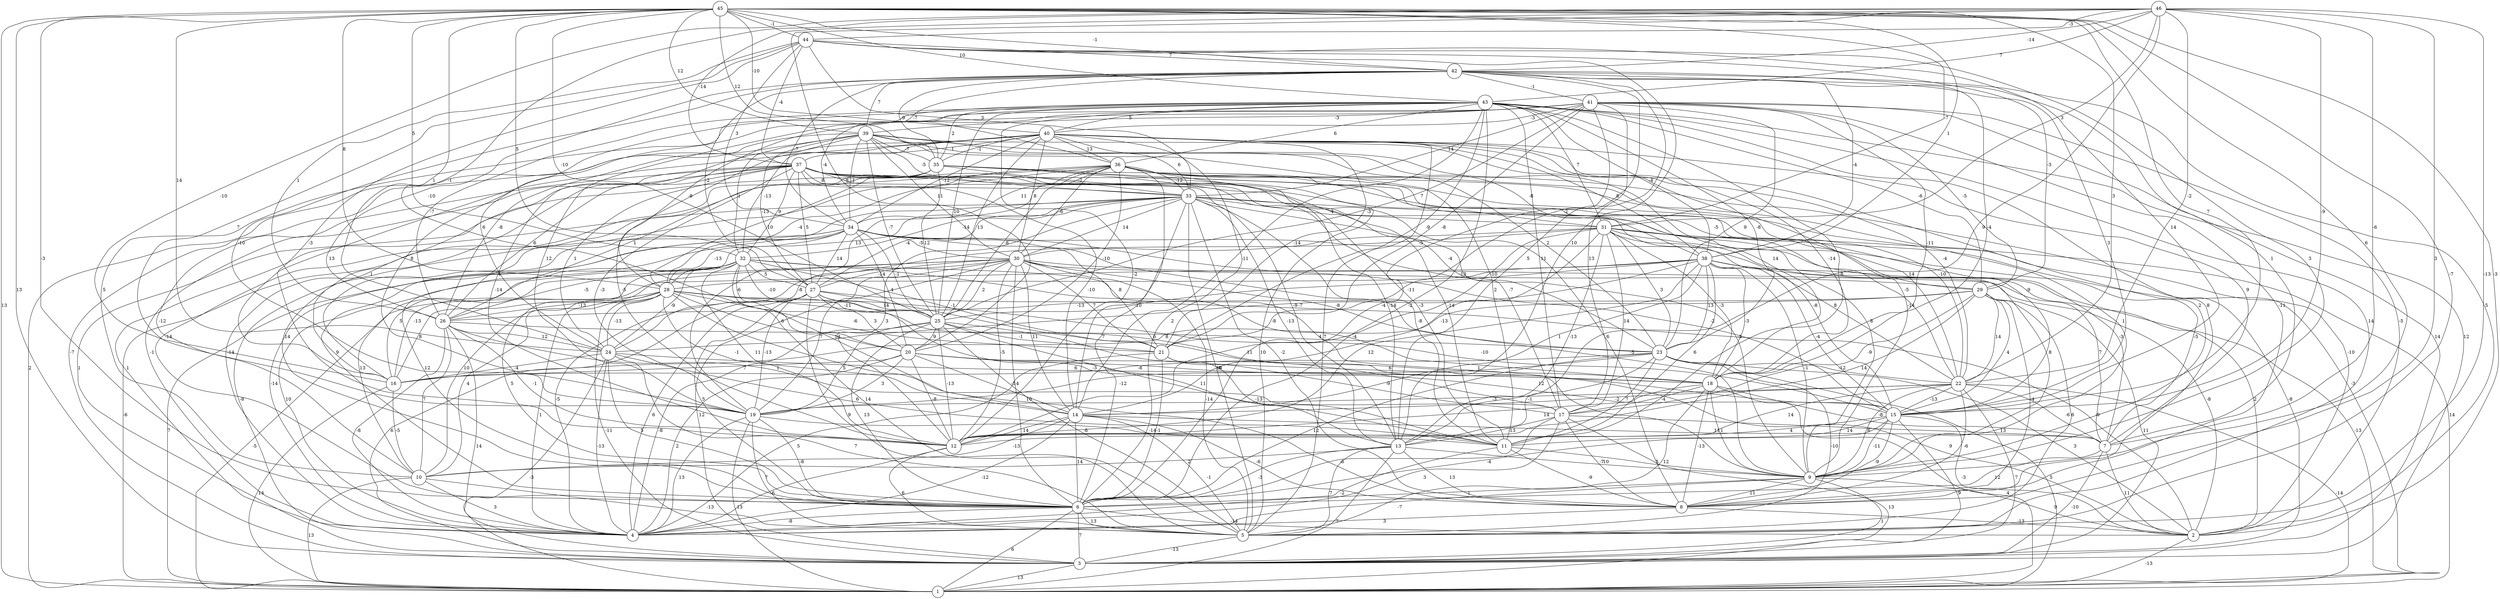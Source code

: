 graph { 
	 fontname="Helvetica,Arial,sans-serif" 
	 node [shape = circle]; 
	 46 -- 5 [label = "-13"];
	 46 -- 7 [label = "-6"];
	 46 -- 8 [label = "3"];
	 46 -- 13 [label = "9"];
	 46 -- 15 [label = "-9"];
	 46 -- 16 [label = "-10"];
	 46 -- 20 [label = "-8"];
	 46 -- 22 [label = "-2"];
	 46 -- 24 [label = "-1"];
	 46 -- 31 [label = "3"];
	 46 -- 37 [label = "-14"];
	 46 -- 42 [label = "-14"];
	 46 -- 43 [label = "7"];
	 46 -- 44 [label = "-3"];
	 45 -- 1 [label = "13"];
	 45 -- 2 [label = "-3"];
	 45 -- 3 [label = "13"];
	 45 -- 5 [label = "-7"];
	 45 -- 6 [label = "-3"];
	 45 -- 9 [label = "6"];
	 45 -- 15 [label = "7"];
	 45 -- 20 [label = "1"];
	 45 -- 22 [label = "3"];
	 45 -- 24 [label = "14"];
	 45 -- 25 [label = "-10"];
	 45 -- 27 [label = "5"];
	 45 -- 28 [label = "8"];
	 45 -- 31 [label = "-7"];
	 45 -- 32 [label = "5"];
	 45 -- 35 [label = "12"];
	 45 -- 38 [label = "1"];
	 45 -- 39 [label = "12"];
	 45 -- 40 [label = "-10"];
	 45 -- 42 [label = "-1"];
	 45 -- 43 [label = "10"];
	 45 -- 44 [label = "-1"];
	 44 -- 9 [label = "3"];
	 44 -- 12 [label = "-3"];
	 44 -- 13 [label = "10"];
	 44 -- 15 [label = "14"];
	 44 -- 19 [label = "7"];
	 44 -- 26 [label = "1"];
	 44 -- 29 [label = "-3"];
	 44 -- 33 [label = "3"];
	 44 -- 34 [label = "3"];
	 44 -- 37 [label = "-4"];
	 44 -- 42 [label = "7"];
	 43 -- 3 [label = "12"];
	 43 -- 5 [label = "14"];
	 43 -- 6 [label = "-2"];
	 43 -- 8 [label = "8"];
	 43 -- 11 [label = "-8"];
	 43 -- 12 [label = "-2"];
	 43 -- 14 [label = "-11"];
	 43 -- 17 [label = "11"];
	 43 -- 19 [label = "12"];
	 43 -- 21 [label = "-9"];
	 43 -- 23 [label = "-8"];
	 43 -- 24 [label = "6"];
	 43 -- 25 [label = "10"];
	 43 -- 26 [label = "-7"];
	 43 -- 29 [label = "-6"];
	 43 -- 31 [label = "7"];
	 43 -- 34 [label = "-4"];
	 43 -- 35 [label = "2"];
	 43 -- 36 [label = "6"];
	 43 -- 38 [label = "-4"];
	 43 -- 40 [label = "5"];
	 42 -- 2 [label = "5"];
	 42 -- 7 [label = "1"];
	 42 -- 13 [label = "5"];
	 42 -- 15 [label = "3"];
	 42 -- 18 [label = "-4"];
	 42 -- 19 [label = "-10"];
	 42 -- 21 [label = "-2"];
	 42 -- 26 [label = "-10"];
	 42 -- 27 [label = "-2"];
	 42 -- 34 [label = "-7"];
	 42 -- 35 [label = "-9"];
	 42 -- 36 [label = "-7"];
	 42 -- 38 [label = "-4"];
	 42 -- 39 [label = "7"];
	 42 -- 41 [label = "-1"];
	 41 -- 2 [label = "-5"];
	 41 -- 3 [label = "14"];
	 41 -- 6 [label = "-4"];
	 41 -- 8 [label = "-11"];
	 41 -- 10 [label = "5"];
	 41 -- 17 [label = "13"];
	 41 -- 18 [label = "-11"];
	 41 -- 19 [label = "8"];
	 41 -- 21 [label = "-8"];
	 41 -- 23 [label = "9"];
	 41 -- 25 [label = "-3"];
	 41 -- 28 [label = "-8"];
	 41 -- 29 [label = "-5"];
	 41 -- 33 [label = "14"];
	 41 -- 39 [label = "-3"];
	 41 -- 40 [label = "-3"];
	 40 -- 1 [label = "2"];
	 40 -- 5 [label = "7"];
	 40 -- 6 [label = "2"];
	 40 -- 7 [label = "9"];
	 40 -- 9 [label = "2"];
	 40 -- 12 [label = "-5"];
	 40 -- 16 [label = "13"];
	 40 -- 18 [label = "-14"];
	 40 -- 21 [label = "-14"];
	 40 -- 22 [label = "-4"];
	 40 -- 25 [label = "13"];
	 40 -- 30 [label = "8"];
	 40 -- 32 [label = "-13"];
	 40 -- 33 [label = "6"];
	 40 -- 34 [label = "-12"];
	 40 -- 35 [label = "-1"];
	 40 -- 36 [label = "13"];
	 40 -- 37 [label = "1"];
	 40 -- 38 [label = "8"];
	 39 -- 3 [label = "-7"];
	 39 -- 9 [label = "-14"];
	 39 -- 11 [label = "2"];
	 39 -- 12 [label = "-14"];
	 39 -- 18 [label = "14"];
	 39 -- 23 [label = "2"];
	 39 -- 25 [label = "-7"];
	 39 -- 26 [label = "-8"];
	 39 -- 27 [label = "-13"];
	 39 -- 30 [label = "11"];
	 39 -- 32 [label = "1"];
	 39 -- 33 [label = "-5"];
	 39 -- 34 [label = "-1"];
	 39 -- 35 [label = "-7"];
	 39 -- 38 [label = "-8"];
	 38 -- 1 [label = "-13"];
	 38 -- 2 [label = "2"];
	 38 -- 7 [label = "7"];
	 38 -- 9 [label = "-1"];
	 38 -- 11 [label = "6"];
	 38 -- 12 [label = "12"];
	 38 -- 14 [label = "1"];
	 38 -- 15 [label = "-4"];
	 38 -- 16 [label = "-13"];
	 38 -- 18 [label = "-3"];
	 38 -- 23 [label = "13"];
	 38 -- 24 [label = "-7"];
	 38 -- 25 [label = "-11"];
	 38 -- 28 [label = "-10"];
	 37 -- 4 [label = "-1"];
	 37 -- 6 [label = "14"];
	 37 -- 8 [label = "6"];
	 37 -- 10 [label = "-12"];
	 37 -- 11 [label = "-3"];
	 37 -- 13 [label = "-9"];
	 37 -- 14 [label = "-10"];
	 37 -- 15 [label = "-9"];
	 37 -- 16 [label = "1"];
	 37 -- 17 [label = "-7"];
	 37 -- 19 [label = "-3"];
	 37 -- 23 [label = "-4"];
	 37 -- 24 [label = "1"];
	 37 -- 26 [label = "6"];
	 37 -- 27 [label = "5"];
	 37 -- 29 [label = "-5"];
	 37 -- 32 [label = "9"];
	 37 -- 33 [label = "8"];
	 36 -- 1 [label = "-3"];
	 36 -- 2 [label = "-10"];
	 36 -- 4 [label = "-14"];
	 36 -- 5 [label = "10"];
	 36 -- 6 [label = "7"];
	 36 -- 9 [label = "1"];
	 36 -- 16 [label = "4"];
	 36 -- 19 [label = "-6"];
	 36 -- 20 [label = "-10"];
	 36 -- 22 [label = "-10"];
	 36 -- 25 [label = "-8"];
	 36 -- 28 [label = "-4"];
	 36 -- 30 [label = "-6"];
	 36 -- 31 [label = "7"];
	 36 -- 33 [label = "-12"];
	 36 -- 34 [label = "11"];
	 35 -- 3 [label = "1"];
	 35 -- 6 [label = "-14"];
	 35 -- 9 [label = "8"];
	 35 -- 11 [label = "-14"];
	 35 -- 13 [label = "-14"];
	 35 -- 22 [label = "14"];
	 35 -- 25 [label = "12"];
	 35 -- 26 [label = "1"];
	 35 -- 28 [label = "10"];
	 35 -- 33 [label = "-2"];
	 34 -- 1 [label = "-6"];
	 34 -- 3 [label = "-8"];
	 34 -- 4 [label = "-14"];
	 34 -- 6 [label = "12"];
	 34 -- 7 [label = "-3"];
	 34 -- 9 [label = "-5"];
	 34 -- 15 [label = "-2"];
	 34 -- 20 [label = "4"];
	 34 -- 21 [label = "8"];
	 34 -- 25 [label = "-1"];
	 34 -- 27 [label = "14"];
	 34 -- 28 [label = "-13"];
	 34 -- 30 [label = "-5"];
	 33 -- 4 [label = "1"];
	 33 -- 5 [label = "-8"];
	 33 -- 6 [label = "9"];
	 33 -- 8 [label = "-2"];
	 33 -- 9 [label = "-5"];
	 33 -- 11 [label = "-8"];
	 33 -- 12 [label = "3"];
	 33 -- 13 [label = "-13"];
	 33 -- 14 [label = "-10"];
	 33 -- 15 [label = "-8"];
	 33 -- 22 [label = "-5"];
	 33 -- 27 [label = "-4"];
	 33 -- 28 [label = "13"];
	 33 -- 30 [label = "14"];
	 33 -- 31 [label = "-4"];
	 33 -- 32 [label = "-14"];
	 32 -- 1 [label = "7"];
	 32 -- 4 [label = "10"];
	 32 -- 5 [label = "14"];
	 32 -- 6 [label = "5"];
	 32 -- 9 [label = "1"];
	 32 -- 10 [label = "13"];
	 32 -- 12 [label = "11"];
	 32 -- 14 [label = "14"];
	 32 -- 18 [label = "-8"];
	 32 -- 21 [label = "-1"];
	 32 -- 24 [label = "-9"];
	 32 -- 25 [label = "-10"];
	 32 -- 26 [label = "-5"];
	 32 -- 27 [label = "5"];
	 31 -- 1 [label = "14"];
	 31 -- 3 [label = "-8"];
	 31 -- 7 [label = "-5"];
	 31 -- 9 [label = "8"];
	 31 -- 12 [label = "-4"];
	 31 -- 13 [label = "-13"];
	 31 -- 14 [label = "-13"];
	 31 -- 17 [label = "14"];
	 31 -- 18 [label = "-3"];
	 31 -- 22 [label = "8"];
	 31 -- 23 [label = "3"];
	 31 -- 24 [label = "-8"];
	 31 -- 30 [label = "-5"];
	 30 -- 2 [label = "-8"];
	 30 -- 3 [label = "12"];
	 30 -- 4 [label = "-5"];
	 30 -- 5 [label = "-14"];
	 30 -- 6 [label = "4"];
	 30 -- 10 [label = "10"];
	 30 -- 12 [label = "-5"];
	 30 -- 14 [label = "11"];
	 30 -- 16 [label = "5"];
	 30 -- 19 [label = "7"];
	 30 -- 21 [label = "7"];
	 30 -- 23 [label = "-8"];
	 30 -- 25 [label = "2"];
	 30 -- 27 [label = "-14"];
	 30 -- 29 [label = "-13"];
	 29 -- 3 [label = "11"];
	 29 -- 5 [label = "6"];
	 29 -- 8 [label = "-4"];
	 29 -- 12 [label = "14"];
	 29 -- 15 [label = "4"];
	 29 -- 16 [label = "8"];
	 29 -- 17 [label = "-9"];
	 29 -- 22 [label = "14"];
	 29 -- 26 [label = "-13"];
	 28 -- 1 [label = "-5"];
	 28 -- 3 [label = "-11"];
	 28 -- 4 [label = "1"];
	 28 -- 8 [label = "10"];
	 28 -- 10 [label = "4"];
	 28 -- 14 [label = "-1"];
	 28 -- 15 [label = "-10"];
	 28 -- 16 [label = "8"];
	 28 -- 18 [label = "6"];
	 28 -- 20 [label = "6"];
	 28 -- 21 [label = "-6"];
	 28 -- 24 [label = "-13"];
	 28 -- 25 [label = "-11"];
	 28 -- 26 [label = "-13"];
	 27 -- 2 [label = "-9"];
	 27 -- 3 [label = "6"];
	 27 -- 4 [label = "6"];
	 27 -- 5 [label = "9"];
	 27 -- 6 [label = "5"];
	 27 -- 11 [label = "-3"];
	 27 -- 17 [label = "11"];
	 27 -- 19 [label = "-13"];
	 27 -- 20 [label = "3"];
	 27 -- 25 [label = "14"];
	 26 -- 3 [label = "14"];
	 26 -- 4 [label = "-8"];
	 26 -- 10 [label = "7"];
	 26 -- 12 [label = "-1"];
	 26 -- 17 [label = "1"];
	 26 -- 23 [label = "4"];
	 26 -- 24 [label = "12"];
	 25 -- 4 [label = "-8"];
	 25 -- 5 [label = "-6"];
	 25 -- 6 [label = "13"];
	 25 -- 11 [label = "11"];
	 25 -- 12 [label = "-13"];
	 25 -- 15 [label = "6"];
	 25 -- 19 [label = "5"];
	 25 -- 20 [label = "9"];
	 25 -- 21 [label = "-1"];
	 24 -- 1 [label = "-3"];
	 24 -- 4 [label = "-13"];
	 24 -- 5 [label = "7"];
	 24 -- 6 [label = "5"];
	 24 -- 11 [label = "6"];
	 24 -- 16 [label = "-4"];
	 24 -- 18 [label = "6"];
	 23 -- 1 [label = "5"];
	 23 -- 2 [label = "3"];
	 23 -- 5 [label = "-10"];
	 23 -- 6 [label = "12"];
	 23 -- 11 [label = "7"];
	 23 -- 13 [label = "-1"];
	 23 -- 16 [label = "-8"];
	 23 -- 19 [label = "-12"];
	 23 -- 22 [label = "-12"];
	 22 -- 1 [label = "-14"];
	 22 -- 3 [label = "7"];
	 22 -- 7 [label = "-6"];
	 22 -- 8 [label = "-6"];
	 22 -- 9 [label = "8"];
	 22 -- 12 [label = "14"];
	 22 -- 14 [label = "-2"];
	 22 -- 15 [label = "-13"];
	 22 -- 19 [label = "-3"];
	 21 -- 4 [label = "5"];
	 21 -- 6 [label = "-1"];
	 21 -- 13 [label = "-13"];
	 21 -- 17 [label = "-9"];
	 20 -- 2 [label = "9"];
	 20 -- 4 [label = "2"];
	 20 -- 12 [label = "-8"];
	 20 -- 14 [label = "-5"];
	 20 -- 15 [label = "12"];
	 20 -- 16 [label = "7"];
	 20 -- 18 [label = "10"];
	 20 -- 19 [label = "3"];
	 19 -- 1 [label = "13"];
	 19 -- 4 [label = "13"];
	 19 -- 5 [label = "7"];
	 19 -- 6 [label = "-8"];
	 19 -- 11 [label = "-14"];
	 18 -- 1 [label = "4"];
	 18 -- 5 [label = "12"];
	 18 -- 7 [label = "-8"];
	 18 -- 8 [label = "-13"];
	 18 -- 9 [label = "1"];
	 18 -- 12 [label = "14"];
	 18 -- 17 [label = "-4"];
	 17 -- 1 [label = "13"];
	 17 -- 4 [label = "3"];
	 17 -- 6 [label = "-6"];
	 17 -- 7 [label = "13"];
	 17 -- 8 [label = "-7"];
	 17 -- 13 [label = "-13"];
	 16 -- 1 [label = "14"];
	 16 -- 10 [label = "-5"];
	 15 -- 2 [label = "-3"];
	 15 -- 3 [label = "9"];
	 15 -- 6 [label = "-4"];
	 15 -- 8 [label = "-9"];
	 15 -- 9 [label = "-11"];
	 15 -- 11 [label = "14"];
	 15 -- 12 [label = "4"];
	 14 -- 4 [label = "-12"];
	 14 -- 5 [label = "-1"];
	 14 -- 6 [label = "14"];
	 14 -- 7 [label = "11"];
	 14 -- 8 [label = "-6"];
	 14 -- 10 [label = "-13"];
	 14 -- 12 [label = "14"];
	 13 -- 1 [label = "7"];
	 13 -- 5 [label = "7"];
	 13 -- 6 [label = "-3"];
	 13 -- 8 [label = "13"];
	 13 -- 9 [label = "-10"];
	 13 -- 10 [label = "2"];
	 12 -- 4 [label = "-6"];
	 12 -- 5 [label = "6"];
	 11 -- 4 [label = "-2"];
	 11 -- 8 [label = "-9"];
	 11 -- 9 [label = "5"];
	 10 -- 1 [label = "13"];
	 10 -- 4 [label = "3"];
	 10 -- 5 [label = "-13"];
	 9 -- 2 [label = "9"];
	 9 -- 3 [label = "1"];
	 9 -- 4 [label = "-7"];
	 9 -- 6 [label = "-1"];
	 9 -- 8 [label = "11"];
	 8 -- 2 [label = "-13"];
	 8 -- 4 [label = "3"];
	 7 -- 2 [label = "11"];
	 7 -- 3 [label = "-10"];
	 7 -- 6 [label = "12"];
	 6 -- 1 [label = "6"];
	 6 -- 2 [label = "-14"];
	 6 -- 3 [label = "7"];
	 6 -- 4 [label = "-8"];
	 6 -- 5 [label = "13"];
	 5 -- 3 [label = "-13"];
	 3 -- 1 [label = "13"];
	 2 -- 1 [label = "-13"];
	 1;
	 2;
	 3;
	 4;
	 5;
	 6;
	 7;
	 8;
	 9;
	 10;
	 11;
	 12;
	 13;
	 14;
	 15;
	 16;
	 17;
	 18;
	 19;
	 20;
	 21;
	 22;
	 23;
	 24;
	 25;
	 26;
	 27;
	 28;
	 29;
	 30;
	 31;
	 32;
	 33;
	 34;
	 35;
	 36;
	 37;
	 38;
	 39;
	 40;
	 41;
	 42;
	 43;
	 44;
	 45;
	 46;
}
